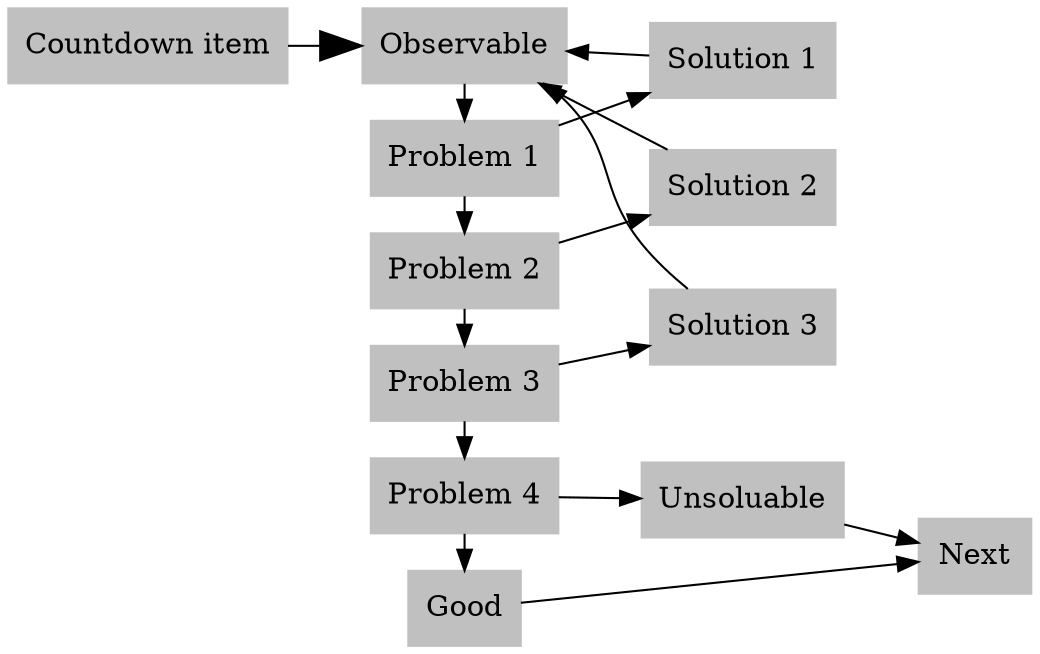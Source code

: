 /*Orignal layout, Graphviz template courtesy Ian Darwin and Geoff Collyer, Softquad Inc. http://www.graphviz.org/Gallery/directed/unix.gv.txt

multiline formatting is latex embedded: https://groups.google.com/forum/#!topic/dot2tex-users/nAQ2SwRxH6s

the rank same formatting keyword to line up problems was found on: http://www.graphviz.org/content/generate-directory-tree-dot

see README for dependencies and processing info.
*/


digraph tree {
	/*size="6,4";*/
	rankdir=LR;
	minit=100;
	maxiter=1000;
	fixedsize=true;
	/*nodesep=0.5;		*/	
	node [color=gray, style=filled,shape=box];
	/* Countdown Item # and name:*/
	"Countdown item" -> "Observable"[arrowsize=2, weight=2.];
	/*Observable, i.e. PSF quality */

	/*define the observable, problems and solutions:*/
	"Observable"  [texlbl="\parbox{3cm}{Observable:\\Criteria\\More Criteria}"];
	"Problem 1"  [texlbl="\parbox{3cm}{1\\ Criteria not met}"];
	"Problem 2"  [texlbl="\parbox{3cm}{2\\ Criteria not met}"];
	"Problem 3"  [texlbl="\parbox{3cm}{3 \\ Criteria not met}"];
	"Problem 4"  [texlbl="\parbox{3cm}{3 \\ Criteria not met}"];
	"Solution 1"  [texlbl="\parbox{3cm}{A fix}"];
	"Solution 3"  [texlbl="\parbox{3cm}{Another fix}"];
	"Solution 2"  [texlbl="\parbox{3cm}{try this}"];

	/*draw connections*/

	/* first list the problems as a single column:*/
	{
	rank=same;	     
	"Observable" -> "Problem 1" -> "Problem 2" -> "Problem 3" -> "Problem 4"->"Good"[style="-triangle 90"]
	}
	"Good" -> "Next";

	 /* Connect problems to solutopns Try to keep to one solution per problem, 
	 and after each solution check that it worked by returning to the observble before continuing
	 define names above, use this section just to change the number of problems and solutions */

	"Problem 1" -> "Solution 1"[style="-triangle 90"];
	"Problem 2" -> "Solution 2"[style="-triangle 90"];
	"Problem 3" -> "Solution 3"[style="-triangle 90"];
	"Problem 4" -> "Unsoluable"[style="-triangle 90"];
	"Solution 1" -> "Observable"[style="-triangle 90"];
	"Solution 2" -> "Observable"[style="-triangle 90"];
	"Solution 3" -> "Observable"[style="-triangle 90"];
	"Unsoluable" -> "Next";
}